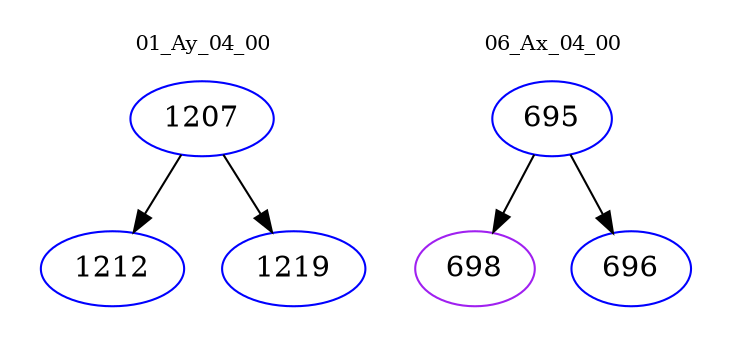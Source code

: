 digraph{
subgraph cluster_0 {
color = white
label = "01_Ay_04_00";
fontsize=10;
T0_1207 [label="1207", color="blue"]
T0_1207 -> T0_1212 [color="black"]
T0_1212 [label="1212", color="blue"]
T0_1207 -> T0_1219 [color="black"]
T0_1219 [label="1219", color="blue"]
}
subgraph cluster_1 {
color = white
label = "06_Ax_04_00";
fontsize=10;
T1_695 [label="695", color="blue"]
T1_695 -> T1_698 [color="black"]
T1_698 [label="698", color="purple"]
T1_695 -> T1_696 [color="black"]
T1_696 [label="696", color="blue"]
}
}
